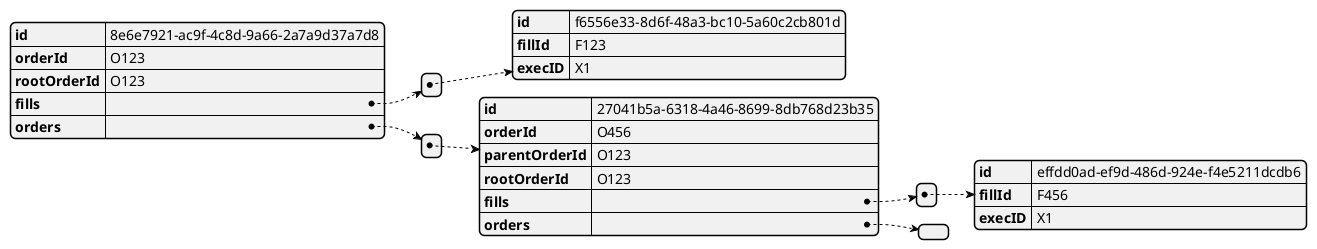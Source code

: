 @startjson
{
   "id":"8e6e7921-ac9f-4c8d-9a66-2a7a9d37a7d8",
   "orderId":"O123",
   "rootOrderId":"O123",
   "fills":[
      {
         "id":"f6556e33-8d6f-48a3-bc10-5a60c2cb801d",
         "fillId":"F123",
         "execID":"X1"
      }
   ],
   "orders":[
      {
         "id":"27041b5a-6318-4a46-8699-8db768d23b35",
         "orderId":"O456",
         "parentOrderId":"O123",
         "rootOrderId":"O123",
         "fills":[
            {
               "id":"effdd0ad-ef9d-486d-924e-f4e5211dcdb6",
               "fillId":"F456",
               "execID":"X1"
            }
         ],
         "orders":[
            
         ]
      }
   ]
}
@endjson